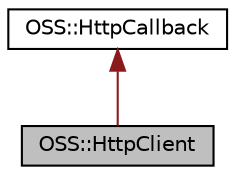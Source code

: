 digraph "OSS::HttpClient"
{
  edge [fontname="Helvetica",fontsize="10",labelfontname="Helvetica",labelfontsize="10"];
  node [fontname="Helvetica",fontsize="10",shape=record];
  Node1 [label="OSS::HttpClient",height=0.2,width=0.4,color="black", fillcolor="grey75", style="filled" fontcolor="black"];
  Node2 -> Node1 [dir="back",color="firebrick4",fontsize="10",style="solid",fontname="Helvetica"];
  Node2 [label="OSS::HttpCallback",height=0.2,width=0.4,color="black", fillcolor="white", style="filled",URL="$class_o_s_s_1_1_http_callback.html"];
}
